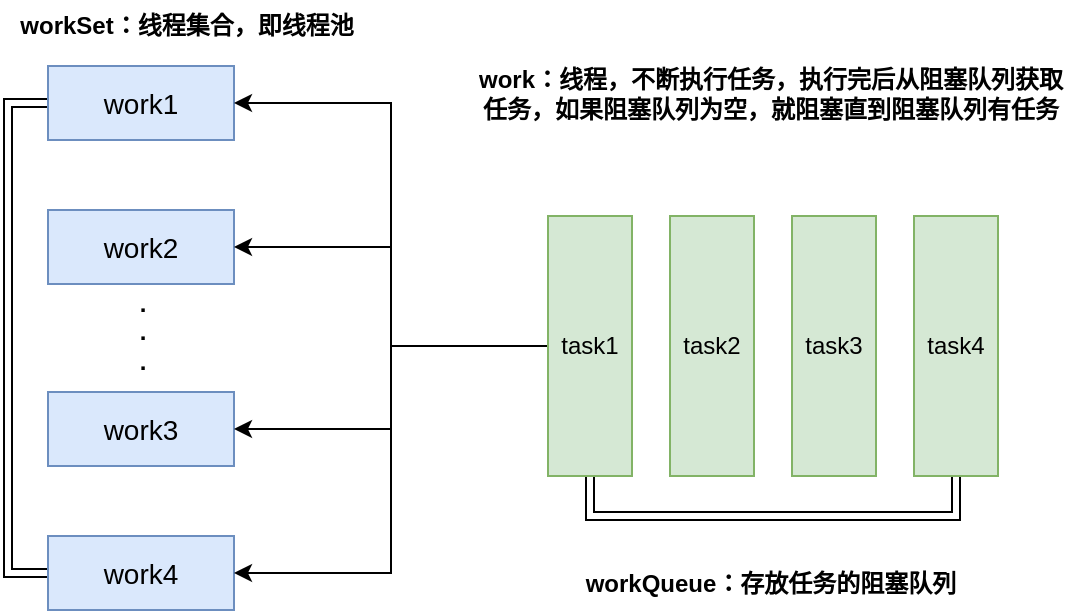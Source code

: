 <mxfile version="27.1.6">
  <diagram name="第 1 页" id="5P71Y7ZBeFehb5d9YXv9">
    <mxGraphModel dx="1426" dy="789" grid="0" gridSize="10" guides="1" tooltips="1" connect="1" arrows="1" fold="1" page="1" pageScale="1" pageWidth="827" pageHeight="1169" background="none" math="0" shadow="0">
      <root>
        <mxCell id="0" />
        <mxCell id="1" parent="0" />
        <mxCell id="z74y9rzTVkgYJ9HkgaIG-36" value="" style="group" parent="1" vertex="1" connectable="0">
          <mxGeometry x="144" y="189" width="539.5" height="305" as="geometry" />
        </mxCell>
        <mxCell id="z74y9rzTVkgYJ9HkgaIG-31" style="edgeStyle=orthogonalEdgeStyle;rounded=0;orthogonalLoop=1;jettySize=auto;html=1;exitX=0;exitY=0.5;exitDx=0;exitDy=0;entryX=0;entryY=0.5;entryDx=0;entryDy=0;shape=link;" parent="z74y9rzTVkgYJ9HkgaIG-36" source="z74y9rzTVkgYJ9HkgaIG-1" target="z74y9rzTVkgYJ9HkgaIG-15" edge="1">
          <mxGeometry relative="1" as="geometry" />
        </mxCell>
        <mxCell id="z74y9rzTVkgYJ9HkgaIG-1" value="&lt;font style=&quot;font-size: 14px;&quot;&gt;work1&lt;/font&gt;" style="rounded=0;whiteSpace=wrap;html=1;fillColor=#dae8fc;strokeColor=#6c8ebf;" parent="z74y9rzTVkgYJ9HkgaIG-36" vertex="1">
          <mxGeometry x="24" y="33" width="93" height="37" as="geometry" />
        </mxCell>
        <mxCell id="z74y9rzTVkgYJ9HkgaIG-15" value="&lt;font style=&quot;font-size: 14px;&quot;&gt;work4&lt;/font&gt;" style="rounded=0;whiteSpace=wrap;html=1;fillColor=#dae8fc;strokeColor=#6c8ebf;" parent="z74y9rzTVkgYJ9HkgaIG-36" vertex="1">
          <mxGeometry x="24" y="268" width="93" height="37" as="geometry" />
        </mxCell>
        <mxCell id="z74y9rzTVkgYJ9HkgaIG-16" value="&lt;font style=&quot;font-size: 14px;&quot;&gt;work3&lt;/font&gt;" style="rounded=0;whiteSpace=wrap;html=1;fillColor=#dae8fc;strokeColor=#6c8ebf;" parent="z74y9rzTVkgYJ9HkgaIG-36" vertex="1">
          <mxGeometry x="24" y="196" width="93" height="37" as="geometry" />
        </mxCell>
        <mxCell id="z74y9rzTVkgYJ9HkgaIG-17" value="&lt;font style=&quot;font-size: 14px;&quot;&gt;work2&lt;/font&gt;" style="rounded=0;whiteSpace=wrap;html=1;fillColor=#dae8fc;strokeColor=#6c8ebf;" parent="z74y9rzTVkgYJ9HkgaIG-36" vertex="1">
          <mxGeometry x="24" y="105" width="93" height="37" as="geometry" />
        </mxCell>
        <mxCell id="z74y9rzTVkgYJ9HkgaIG-18" value="&lt;b&gt;.&lt;/b&gt;&lt;div&gt;&lt;b&gt;.&lt;/b&gt;&lt;/div&gt;&lt;div&gt;&lt;b&gt;.&lt;/b&gt;&lt;/div&gt;&lt;div&gt;&lt;br&gt;&lt;/div&gt;" style="text;html=1;align=center;verticalAlign=middle;resizable=0;points=[];autosize=1;strokeColor=none;fillColor=none;" parent="z74y9rzTVkgYJ9HkgaIG-36" vertex="1">
          <mxGeometry x="60" y="138" width="21" height="70" as="geometry" />
        </mxCell>
        <mxCell id="z74y9rzTVkgYJ9HkgaIG-24" style="edgeStyle=orthogonalEdgeStyle;rounded=0;orthogonalLoop=1;jettySize=auto;html=1;exitX=0;exitY=0.5;exitDx=0;exitDy=0;entryX=1;entryY=0.5;entryDx=0;entryDy=0;" parent="z74y9rzTVkgYJ9HkgaIG-36" source="z74y9rzTVkgYJ9HkgaIG-19" target="z74y9rzTVkgYJ9HkgaIG-1" edge="1">
          <mxGeometry relative="1" as="geometry" />
        </mxCell>
        <mxCell id="z74y9rzTVkgYJ9HkgaIG-25" style="edgeStyle=orthogonalEdgeStyle;rounded=0;orthogonalLoop=1;jettySize=auto;html=1;exitX=0;exitY=0.5;exitDx=0;exitDy=0;entryX=1;entryY=0.5;entryDx=0;entryDy=0;" parent="z74y9rzTVkgYJ9HkgaIG-36" source="z74y9rzTVkgYJ9HkgaIG-19" target="z74y9rzTVkgYJ9HkgaIG-17" edge="1">
          <mxGeometry relative="1" as="geometry" />
        </mxCell>
        <mxCell id="z74y9rzTVkgYJ9HkgaIG-26" style="edgeStyle=orthogonalEdgeStyle;rounded=0;orthogonalLoop=1;jettySize=auto;html=1;exitX=0;exitY=0.5;exitDx=0;exitDy=0;entryX=1;entryY=0.5;entryDx=0;entryDy=0;" parent="z74y9rzTVkgYJ9HkgaIG-36" source="z74y9rzTVkgYJ9HkgaIG-19" target="z74y9rzTVkgYJ9HkgaIG-16" edge="1">
          <mxGeometry relative="1" as="geometry" />
        </mxCell>
        <mxCell id="z74y9rzTVkgYJ9HkgaIG-27" style="edgeStyle=orthogonalEdgeStyle;rounded=0;orthogonalLoop=1;jettySize=auto;html=1;exitX=0;exitY=0.5;exitDx=0;exitDy=0;entryX=1;entryY=0.5;entryDx=0;entryDy=0;" parent="z74y9rzTVkgYJ9HkgaIG-36" source="z74y9rzTVkgYJ9HkgaIG-19" target="z74y9rzTVkgYJ9HkgaIG-15" edge="1">
          <mxGeometry relative="1" as="geometry" />
        </mxCell>
        <mxCell id="z74y9rzTVkgYJ9HkgaIG-29" style="edgeStyle=orthogonalEdgeStyle;rounded=0;orthogonalLoop=1;jettySize=auto;html=1;exitX=0.5;exitY=1;exitDx=0;exitDy=0;entryX=0.5;entryY=1;entryDx=0;entryDy=0;startArrow=none;startFill=0;shape=link;" parent="z74y9rzTVkgYJ9HkgaIG-36" source="z74y9rzTVkgYJ9HkgaIG-19" target="z74y9rzTVkgYJ9HkgaIG-22" edge="1">
          <mxGeometry relative="1" as="geometry" />
        </mxCell>
        <mxCell id="z74y9rzTVkgYJ9HkgaIG-19" value="task1" style="rounded=0;whiteSpace=wrap;html=1;fillColor=#d5e8d4;strokeColor=#82b366;" parent="z74y9rzTVkgYJ9HkgaIG-36" vertex="1">
          <mxGeometry x="274" y="108" width="42" height="130" as="geometry" />
        </mxCell>
        <mxCell id="z74y9rzTVkgYJ9HkgaIG-20" value="task3" style="rounded=0;whiteSpace=wrap;html=1;fillColor=#d5e8d4;strokeColor=#82b366;" parent="z74y9rzTVkgYJ9HkgaIG-36" vertex="1">
          <mxGeometry x="396" y="108" width="42" height="130" as="geometry" />
        </mxCell>
        <mxCell id="z74y9rzTVkgYJ9HkgaIG-21" value="task2" style="rounded=0;whiteSpace=wrap;html=1;fillColor=#d5e8d4;strokeColor=#82b366;" parent="z74y9rzTVkgYJ9HkgaIG-36" vertex="1">
          <mxGeometry x="335" y="108" width="42" height="130" as="geometry" />
        </mxCell>
        <mxCell id="z74y9rzTVkgYJ9HkgaIG-22" value="task4" style="rounded=0;whiteSpace=wrap;html=1;fillColor=#d5e8d4;strokeColor=#82b366;" parent="z74y9rzTVkgYJ9HkgaIG-36" vertex="1">
          <mxGeometry x="457" y="108" width="42" height="130" as="geometry" />
        </mxCell>
        <mxCell id="z74y9rzTVkgYJ9HkgaIG-30" value="&lt;b&gt;workQueue：存放任务的阻塞队列&lt;/b&gt;" style="text;html=1;align=center;verticalAlign=middle;resizable=0;points=[];autosize=1;strokeColor=none;fillColor=none;" parent="z74y9rzTVkgYJ9HkgaIG-36" vertex="1">
          <mxGeometry x="283" y="279" width="203" height="26" as="geometry" />
        </mxCell>
        <mxCell id="z74y9rzTVkgYJ9HkgaIG-32" value="&lt;b&gt;workSet：线程集合，即线程池&lt;/b&gt;" style="text;html=1;align=center;verticalAlign=middle;resizable=0;points=[];autosize=1;strokeColor=none;fillColor=none;" parent="z74y9rzTVkgYJ9HkgaIG-36" vertex="1">
          <mxGeometry width="185" height="26" as="geometry" />
        </mxCell>
        <mxCell id="z74y9rzTVkgYJ9HkgaIG-34" value="&lt;b&gt;work：线程，不断执行任务，执行完后从阻塞队列&lt;/b&gt;&lt;b style=&quot;background-color: transparent; color: light-dark(rgb(0, 0, 0), rgb(255, 255, 255));&quot;&gt;获取&lt;/b&gt;&lt;div&gt;&lt;b style=&quot;background-color: transparent; color: light-dark(rgb(0, 0, 0), rgb(255, 255, 255));&quot;&gt;任务，&lt;/b&gt;&lt;b style=&quot;background-color: transparent; color: light-dark(rgb(0, 0, 0), rgb(255, 255, 255));&quot;&gt;如果阻塞队列为空，就阻塞直到阻塞队列有任务&lt;/b&gt;&lt;/div&gt;" style="text;html=1;align=center;verticalAlign=middle;resizable=0;points=[];autosize=1;strokeColor=none;fillColor=none;" parent="z74y9rzTVkgYJ9HkgaIG-36" vertex="1">
          <mxGeometry x="229.5" y="26" width="310" height="41" as="geometry" />
        </mxCell>
      </root>
    </mxGraphModel>
  </diagram>
</mxfile>
